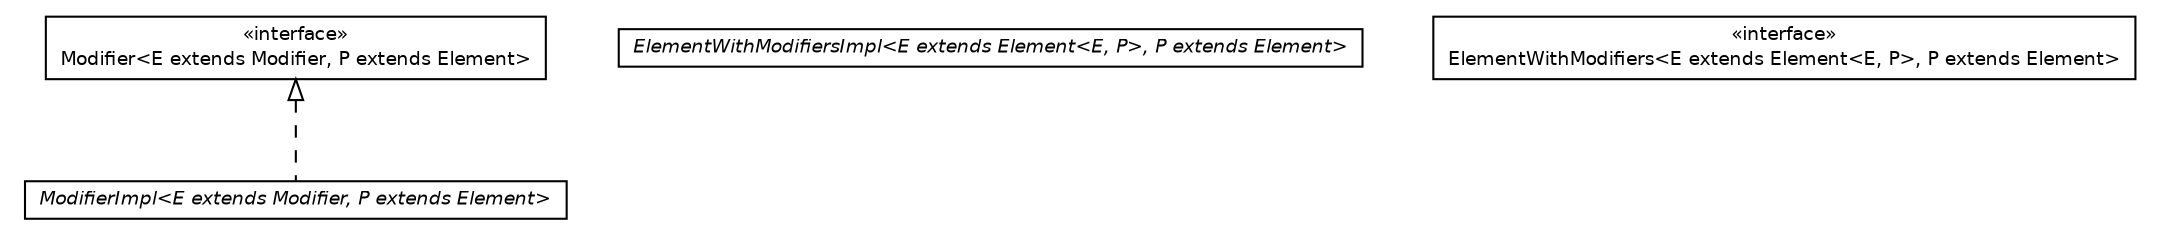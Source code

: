 #!/usr/local/bin/dot
#
# Class diagram 
# Generated by UMLGraph version 5.2 (http://www.umlgraph.org/)
#

digraph G {
	edge [fontname="Helvetica",fontsize=10,labelfontname="Helvetica",labelfontsize=10];
	node [fontname="Helvetica",fontsize=10,shape=plaintext];
	nodesep=0.25;
	ranksep=0.5;
	// chameleon.core.modifier.ModifierImpl<E extends chameleon.core.modifier.Modifier, P extends chameleon.core.element.Element>
	c1902 [label=<<table title="chameleon.core.modifier.ModifierImpl" border="0" cellborder="1" cellspacing="0" cellpadding="2" port="p" href="./ModifierImpl.html">
		<tr><td><table border="0" cellspacing="0" cellpadding="1">
<tr><td align="center" balign="center"><font face="Helvetica-Oblique"> ModifierImpl&lt;E extends Modifier, P extends Element&gt; </font></td></tr>
		</table></td></tr>
		</table>>, fontname="Helvetica", fontcolor="black", fontsize=9.0];
	// chameleon.core.modifier.Modifier<E extends chameleon.core.modifier.Modifier, P extends chameleon.core.element.Element>
	c1903 [label=<<table title="chameleon.core.modifier.Modifier" border="0" cellborder="1" cellspacing="0" cellpadding="2" port="p" href="./Modifier.html">
		<tr><td><table border="0" cellspacing="0" cellpadding="1">
<tr><td align="center" balign="center"> &#171;interface&#187; </td></tr>
<tr><td align="center" balign="center"> Modifier&lt;E extends Modifier, P extends Element&gt; </td></tr>
		</table></td></tr>
		</table>>, fontname="Helvetica", fontcolor="black", fontsize=9.0];
	// chameleon.core.modifier.ElementWithModifiersImpl<E extends chameleon.core.element.Element<E, P>, P extends chameleon.core.element.Element>
	c1904 [label=<<table title="chameleon.core.modifier.ElementWithModifiersImpl" border="0" cellborder="1" cellspacing="0" cellpadding="2" port="p" href="./ElementWithModifiersImpl.html">
		<tr><td><table border="0" cellspacing="0" cellpadding="1">
<tr><td align="center" balign="center"><font face="Helvetica-Oblique"> ElementWithModifiersImpl&lt;E extends Element&lt;E, P&gt;, P extends Element&gt; </font></td></tr>
		</table></td></tr>
		</table>>, fontname="Helvetica", fontcolor="black", fontsize=9.0];
	// chameleon.core.modifier.ElementWithModifiers<E extends chameleon.core.element.Element<E, P>, P extends chameleon.core.element.Element>
	c1905 [label=<<table title="chameleon.core.modifier.ElementWithModifiers" border="0" cellborder="1" cellspacing="0" cellpadding="2" port="p" href="./ElementWithModifiers.html">
		<tr><td><table border="0" cellspacing="0" cellpadding="1">
<tr><td align="center" balign="center"> &#171;interface&#187; </td></tr>
<tr><td align="center" balign="center"> ElementWithModifiers&lt;E extends Element&lt;E, P&gt;, P extends Element&gt; </td></tr>
		</table></td></tr>
		</table>>, fontname="Helvetica", fontcolor="black", fontsize=9.0];
	//chameleon.core.modifier.ModifierImpl<E extends chameleon.core.modifier.Modifier, P extends chameleon.core.element.Element> implements chameleon.core.modifier.Modifier<E extends chameleon.core.modifier.Modifier, P extends chameleon.core.element.Element>
	c1903:p -> c1902:p [dir=back,arrowtail=empty,style=dashed];
}


